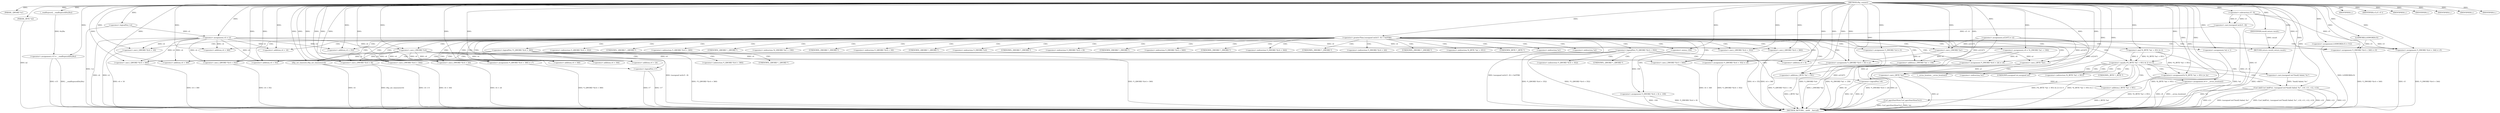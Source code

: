 digraph tftp_connect {  
"1000115" [label = "(METHOD,tftp_connect)" ]
"1000311" [label = "(METHOD_RETURN,__int64 __fastcall)" ]
"1000116" [label = "(PARAM,_QWORD *a1)" ]
"1000117" [label = "(PARAM,_BYTE *a2)" ]
"1000133" [label = "(<operator>.assignment,v15 = __readfsqword(0x28u))" ]
"1000135" [label = "(__readfsqword,__readfsqword(0x28u))" ]
"1000137" [label = "(<operator>.assignment,a1[167] = v2)" ]
"1000143" [label = "(<operator>.logicalNot,!v2)" ]
"1000145" [label = "(IDENTIFIER,L,)" ]
"1000146" [label = "(<operator>.assignment,v4 = v2)" ]
"1000150" [label = "(IDENTIFIER,v5,if ( v5 ))" ]
"1000152" [label = "(IDENTIFIER,L,)" ]
"1000154" [label = "(<operator>.greaterThan,(unsigned int)(v5 - 8) > 0xFFB0)" ]
"1000155" [label = "(<operator>.cast,(unsigned int)(v5 - 8))" ]
"1000157" [label = "(<operator>.subtraction,v5 - 8)" ]
"1000161" [label = "(RETURN,return result;,return result;)" ]
"1000162" [label = "(IDENTIFIER,result,return result;)" ]
"1000165" [label = "(<operator>.assignment,LODWORD(v5) = 512)" ]
"1000166" [label = "(LODWORD,LODWORD(v5))" ]
"1000170" [label = "(<operator>.logicalNot,!*(_QWORD *)(v4 + 352))" ]
"1000172" [label = "(<operator>.cast,(_QWORD *)(v4 + 352))" ]
"1000174" [label = "(<operator>.addition,v4 + 352)" ]
"1000178" [label = "(<operator>.assignment,*(_QWORD *)(v4 + 352) = v6)" ]
"1000180" [label = "(<operator>.cast,(_QWORD *)(v4 + 352))" ]
"1000182" [label = "(<operator>.addition,v4 + 352)" ]
"1000187" [label = "(<operator>.logicalNot,!v6)" ]
"1000189" [label = "(IDENTIFIER,L,)" ]
"1000191" [label = "(<operator>.logicalNot,!*(_QWORD *)(v4 + 360))" ]
"1000193" [label = "(<operator>.cast,(_QWORD *)(v4 + 360))" ]
"1000195" [label = "(<operator>.addition,v4 + 360)" ]
"1000199" [label = "(<operator>.assignment,*(_QWORD *)(v4 + 360) = v7)" ]
"1000201" [label = "(<operator>.cast,(_QWORD *)(v4 + 360))" ]
"1000203" [label = "(<operator>.addition,v4 + 360)" ]
"1000208" [label = "(<operator>.logicalNot,!v7)" ]
"1000210" [label = "(IDENTIFIER,L,)" ]
"1000211" [label = "(<operator>.assignment,v8 = *((_DWORD *)a1 + 156))" ]
"1000214" [label = "(<operator>.addition,(_DWORD *)a1 + 156)" ]
"1000215" [label = "(<operator>.cast,(_DWORD *)a1)" ]
"1000219" [label = "(<operator>.assignment,*(_QWORD *)(v4 + 16) = a1)" ]
"1000221" [label = "(<operator>.cast,(_QWORD *)(v4 + 16))" ]
"1000223" [label = "(<operator>.addition,v4 + 16)" ]
"1000227" [label = "(<operator>.assignment,*(_DWORD *)v4 = 0)" ]
"1000229" [label = "(<operator>.cast,(_DWORD *)v4)" ]
"1000233" [label = "(<operator>.assignment,*(_DWORD *)(v4 + 8) = -100)" ]
"1000235" [label = "(<operator>.cast,(_DWORD *)(v4 + 8))" ]
"1000237" [label = "(<operator>.addition,v4 + 8)" ]
"1000240" [label = "(<operator>.minus,-100)" ]
"1000242" [label = "(<operator>.assignment,*(_DWORD *)(v4 + 340) = v5)" ]
"1000244" [label = "(<operator>.cast,(_DWORD *)(v4 + 340))" ]
"1000246" [label = "(<operator>.addition,v4 + 340)" ]
"1000250" [label = "(<operator>.assignment,*(_DWORD *)(v4 + 344) = v5)" ]
"1000252" [label = "(<operator>.cast,(_DWORD *)(v4 + 344))" ]
"1000254" [label = "(<operator>.addition,v4 + 344)" ]
"1000258" [label = "(<operator>.assignment,*(_DWORD *)(v4 + 24) = v8)" ]
"1000260" [label = "(<operator>.cast,(_DWORD *)(v4 + 24))" ]
"1000262" [label = "(<operator>.addition,v4 + 24)" ]
"1000266" [label = "(tftp_set_timeouts,tftp_set_timeouts(v4))" ]
"1000269" [label = "(<operator>.equals,(*((_BYTE *)a1 + 951) & 2) == 0)" ]
"1000270" [label = "(<operator>.and,*((_BYTE *)a1 + 951) & 2)" ]
"1000272" [label = "(<operator>.addition,(_BYTE *)a1 + 951)" ]
"1000273" [label = "(<operator>.cast,(_BYTE *)a1)" ]
"1000281" [label = "(<operator>.assignment,v9 = __errno_location())" ]
"1000284" [label = "(Curl_failf,Curl_failf(*a1, (unsigned int)\"bind() failed; %s\", v10, v11, v12, v13))" ]
"1000287" [label = "(<operator>.cast,(unsigned int)\"bind() failed; %s\")" ]
"1000294" [label = "(IDENTIFIER,L,)" ]
"1000295" [label = "(<operators>.assignmentOr,*((_BYTE *)a1 + 951) |= 2u)" ]
"1000297" [label = "(<operator>.addition,(_BYTE *)a1 + 951)" ]
"1000298" [label = "(<operator>.cast,(_BYTE *)a1)" ]
"1000303" [label = "(Curl_pgrsStartNow,Curl_pgrsStartNow(*a1))" ]
"1000306" [label = "(<operator>.assignment,*a2 = 1)" ]
"1000310" [label = "(IDENTIFIER,L,)" ]
"1000171" [label = "(<operator>.indirection,*(_QWORD *)(v4 + 352))" ]
"1000173" [label = "(UNKNOWN,_QWORD *,_QWORD *)" ]
"1000179" [label = "(<operator>.indirection,*(_QWORD *)(v4 + 352))" ]
"1000181" [label = "(UNKNOWN,_QWORD *,_QWORD *)" ]
"1000192" [label = "(<operator>.indirection,*(_QWORD *)(v4 + 360))" ]
"1000194" [label = "(UNKNOWN,_QWORD *,_QWORD *)" ]
"1000200" [label = "(<operator>.indirection,*(_QWORD *)(v4 + 360))" ]
"1000202" [label = "(UNKNOWN,_QWORD *,_QWORD *)" ]
"1000213" [label = "(<operator>.indirection,*((_DWORD *)a1 + 156))" ]
"1000216" [label = "(UNKNOWN,_DWORD *,_DWORD *)" ]
"1000220" [label = "(<operator>.indirection,*(_QWORD *)(v4 + 16))" ]
"1000222" [label = "(UNKNOWN,_QWORD *,_QWORD *)" ]
"1000228" [label = "(<operator>.indirection,*(_DWORD *)v4)" ]
"1000230" [label = "(UNKNOWN,_DWORD *,_DWORD *)" ]
"1000234" [label = "(<operator>.indirection,*(_DWORD *)(v4 + 8))" ]
"1000236" [label = "(UNKNOWN,_DWORD *,_DWORD *)" ]
"1000243" [label = "(<operator>.indirection,*(_DWORD *)(v4 + 340))" ]
"1000245" [label = "(UNKNOWN,_DWORD *,_DWORD *)" ]
"1000251" [label = "(<operator>.indirection,*(_DWORD *)(v4 + 344))" ]
"1000253" [label = "(UNKNOWN,_DWORD *,_DWORD *)" ]
"1000259" [label = "(<operator>.indirection,*(_DWORD *)(v4 + 24))" ]
"1000261" [label = "(UNKNOWN,_DWORD *,_DWORD *)" ]
"1000271" [label = "(<operator>.indirection,*((_BYTE *)a1 + 951))" ]
"1000274" [label = "(UNKNOWN,_BYTE *,_BYTE *)" ]
"1000283" [label = "(__errno_location,__errno_location())" ]
"1000285" [label = "(<operator>.indirection,*a1)" ]
"1000288" [label = "(UNKNOWN,unsigned int,unsigned int)" ]
"1000296" [label = "(<operator>.indirection,*((_BYTE *)a1 + 951))" ]
"1000299" [label = "(UNKNOWN,_BYTE *,_BYTE *)" ]
"1000304" [label = "(<operator>.indirection,*a1)" ]
"1000307" [label = "(<operator>.indirection,*a2)" ]
  "1000284" -> "1000311"  [ label = "DDG: (unsigned int)\"bind() failed; %s\""] 
  "1000284" -> "1000311"  [ label = "DDG: Curl_failf(*a1, (unsigned int)\"bind() failed; %s\", v10, v11, v12, v13)"] 
  "1000250" -> "1000311"  [ label = "DDG: *(_DWORD *)(v4 + 344)"] 
  "1000242" -> "1000311"  [ label = "DDG: *(_DWORD *)(v4 + 340)"] 
  "1000266" -> "1000311"  [ label = "DDG: v4"] 
  "1000143" -> "1000311"  [ label = "DDG: !v2"] 
  "1000199" -> "1000311"  [ label = "DDG: *(_QWORD *)(v4 + 360)"] 
  "1000191" -> "1000311"  [ label = "DDG: !*(_QWORD *)(v4 + 360)"] 
  "1000201" -> "1000311"  [ label = "DDG: v4 + 360"] 
  "1000117" -> "1000311"  [ label = "DDG: a2"] 
  "1000306" -> "1000311"  [ label = "DDG: *a2"] 
  "1000221" -> "1000311"  [ label = "DDG: v4 + 16"] 
  "1000165" -> "1000311"  [ label = "DDG: LODWORD(v5)"] 
  "1000258" -> "1000311"  [ label = "DDG: *(_DWORD *)(v4 + 24)"] 
  "1000172" -> "1000311"  [ label = "DDG: v4 + 352"] 
  "1000269" -> "1000311"  [ label = "DDG: (*((_BYTE *)a1 + 951) & 2) == 0"] 
  "1000258" -> "1000311"  [ label = "DDG: v8"] 
  "1000211" -> "1000311"  [ label = "DDG: *((_DWORD *)a1 + 156)"] 
  "1000244" -> "1000311"  [ label = "DDG: v4 + 340"] 
  "1000155" -> "1000311"  [ label = "DDG: v5 - 8"] 
  "1000284" -> "1000311"  [ label = "DDG: v10"] 
  "1000233" -> "1000311"  [ label = "DDG: *(_DWORD *)(v4 + 8)"] 
  "1000297" -> "1000311"  [ label = "DDG: (_BYTE *)a1"] 
  "1000295" -> "1000311"  [ label = "DDG: *((_BYTE *)a1 + 951)"] 
  "1000133" -> "1000311"  [ label = "DDG: v15"] 
  "1000281" -> "1000311"  [ label = "DDG: __errno_location()"] 
  "1000219" -> "1000311"  [ label = "DDG: *(_QWORD *)(v4 + 16)"] 
  "1000269" -> "1000311"  [ label = "DDG: *((_BYTE *)a1 + 951) & 2"] 
  "1000266" -> "1000311"  [ label = "DDG: tftp_set_timeouts(v4)"] 
  "1000284" -> "1000311"  [ label = "DDG: v12"] 
  "1000180" -> "1000311"  [ label = "DDG: v4 + 352"] 
  "1000146" -> "1000311"  [ label = "DDG: v4"] 
  "1000146" -> "1000311"  [ label = "DDG: v2"] 
  "1000154" -> "1000311"  [ label = "DDG: (unsigned int)(v5 - 8)"] 
  "1000281" -> "1000311"  [ label = "DDG: v9"] 
  "1000157" -> "1000311"  [ label = "DDG: v5"] 
  "1000214" -> "1000311"  [ label = "DDG: (_DWORD *)a1"] 
  "1000235" -> "1000311"  [ label = "DDG: v4 + 8"] 
  "1000270" -> "1000311"  [ label = "DDG: *((_BYTE *)a1 + 951)"] 
  "1000303" -> "1000311"  [ label = "DDG: *a1"] 
  "1000137" -> "1000311"  [ label = "DDG: a1[167]"] 
  "1000284" -> "1000311"  [ label = "DDG: v13"] 
  "1000273" -> "1000311"  [ label = "DDG: a1"] 
  "1000170" -> "1000311"  [ label = "DDG: !*(_QWORD *)(v4 + 352)"] 
  "1000284" -> "1000311"  [ label = "DDG: v11"] 
  "1000303" -> "1000311"  [ label = "DDG: Curl_pgrsStartNow(*a1)"] 
  "1000208" -> "1000311"  [ label = "DDG: v7"] 
  "1000187" -> "1000311"  [ label = "DDG: v6"] 
  "1000208" -> "1000311"  [ label = "DDG: !v7"] 
  "1000250" -> "1000311"  [ label = "DDG: v5"] 
  "1000170" -> "1000311"  [ label = "DDG: *(_QWORD *)(v4 + 352)"] 
  "1000133" -> "1000311"  [ label = "DDG: __readfsqword(0x28u)"] 
  "1000191" -> "1000311"  [ label = "DDG: *(_QWORD *)(v4 + 360)"] 
  "1000298" -> "1000311"  [ label = "DDG: a1"] 
  "1000187" -> "1000311"  [ label = "DDG: !v6"] 
  "1000227" -> "1000311"  [ label = "DDG: *(_DWORD *)v4"] 
  "1000272" -> "1000311"  [ label = "DDG: (_BYTE *)a1"] 
  "1000178" -> "1000311"  [ label = "DDG: *(_QWORD *)(v4 + 352)"] 
  "1000252" -> "1000311"  [ label = "DDG: v4 + 344"] 
  "1000193" -> "1000311"  [ label = "DDG: v4 + 360"] 
  "1000260" -> "1000311"  [ label = "DDG: v4 + 24"] 
  "1000154" -> "1000311"  [ label = "DDG: (unsigned int)(v5 - 8) > 0xFFB0"] 
  "1000233" -> "1000311"  [ label = "DDG: -100"] 
  "1000161" -> "1000311"  [ label = "DDG: <RET>"] 
  "1000115" -> "1000116"  [ label = "DDG: "] 
  "1000115" -> "1000117"  [ label = "DDG: "] 
  "1000135" -> "1000133"  [ label = "DDG: 0x28u"] 
  "1000115" -> "1000133"  [ label = "DDG: "] 
  "1000115" -> "1000135"  [ label = "DDG: "] 
  "1000115" -> "1000137"  [ label = "DDG: "] 
  "1000115" -> "1000143"  [ label = "DDG: "] 
  "1000115" -> "1000145"  [ label = "DDG: "] 
  "1000143" -> "1000146"  [ label = "DDG: v2"] 
  "1000115" -> "1000146"  [ label = "DDG: "] 
  "1000115" -> "1000150"  [ label = "DDG: "] 
  "1000115" -> "1000152"  [ label = "DDG: "] 
  "1000155" -> "1000154"  [ label = "DDG: v5 - 8"] 
  "1000157" -> "1000155"  [ label = "DDG: v5"] 
  "1000157" -> "1000155"  [ label = "DDG: 8"] 
  "1000115" -> "1000157"  [ label = "DDG: "] 
  "1000115" -> "1000154"  [ label = "DDG: "] 
  "1000162" -> "1000161"  [ label = "DDG: result"] 
  "1000115" -> "1000161"  [ label = "DDG: "] 
  "1000115" -> "1000162"  [ label = "DDG: "] 
  "1000115" -> "1000165"  [ label = "DDG: "] 
  "1000115" -> "1000166"  [ label = "DDG: "] 
  "1000146" -> "1000172"  [ label = "DDG: v4"] 
  "1000115" -> "1000172"  [ label = "DDG: "] 
  "1000146" -> "1000174"  [ label = "DDG: v4"] 
  "1000115" -> "1000174"  [ label = "DDG: "] 
  "1000115" -> "1000178"  [ label = "DDG: "] 
  "1000115" -> "1000180"  [ label = "DDG: "] 
  "1000146" -> "1000180"  [ label = "DDG: v4"] 
  "1000115" -> "1000182"  [ label = "DDG: "] 
  "1000146" -> "1000182"  [ label = "DDG: v4"] 
  "1000115" -> "1000187"  [ label = "DDG: "] 
  "1000115" -> "1000189"  [ label = "DDG: "] 
  "1000115" -> "1000193"  [ label = "DDG: "] 
  "1000146" -> "1000193"  [ label = "DDG: v4"] 
  "1000115" -> "1000195"  [ label = "DDG: "] 
  "1000146" -> "1000195"  [ label = "DDG: v4"] 
  "1000115" -> "1000199"  [ label = "DDG: "] 
  "1000115" -> "1000201"  [ label = "DDG: "] 
  "1000146" -> "1000201"  [ label = "DDG: v4"] 
  "1000115" -> "1000203"  [ label = "DDG: "] 
  "1000146" -> "1000203"  [ label = "DDG: v4"] 
  "1000115" -> "1000208"  [ label = "DDG: "] 
  "1000115" -> "1000210"  [ label = "DDG: "] 
  "1000115" -> "1000211"  [ label = "DDG: "] 
  "1000215" -> "1000214"  [ label = "DDG: a1"] 
  "1000137" -> "1000215"  [ label = "DDG: a1[167]"] 
  "1000115" -> "1000215"  [ label = "DDG: "] 
  "1000115" -> "1000214"  [ label = "DDG: "] 
  "1000215" -> "1000219"  [ label = "DDG: a1"] 
  "1000137" -> "1000219"  [ label = "DDG: a1[167]"] 
  "1000115" -> "1000219"  [ label = "DDG: "] 
  "1000115" -> "1000221"  [ label = "DDG: "] 
  "1000146" -> "1000221"  [ label = "DDG: v4"] 
  "1000115" -> "1000223"  [ label = "DDG: "] 
  "1000146" -> "1000223"  [ label = "DDG: v4"] 
  "1000115" -> "1000227"  [ label = "DDG: "] 
  "1000115" -> "1000229"  [ label = "DDG: "] 
  "1000146" -> "1000229"  [ label = "DDG: v4"] 
  "1000240" -> "1000233"  [ label = "DDG: 100"] 
  "1000229" -> "1000235"  [ label = "DDG: v4"] 
  "1000115" -> "1000235"  [ label = "DDG: "] 
  "1000229" -> "1000237"  [ label = "DDG: v4"] 
  "1000115" -> "1000237"  [ label = "DDG: "] 
  "1000115" -> "1000240"  [ label = "DDG: "] 
  "1000166" -> "1000242"  [ label = "DDG: v5"] 
  "1000157" -> "1000242"  [ label = "DDG: v5"] 
  "1000115" -> "1000242"  [ label = "DDG: "] 
  "1000115" -> "1000244"  [ label = "DDG: "] 
  "1000229" -> "1000244"  [ label = "DDG: v4"] 
  "1000115" -> "1000246"  [ label = "DDG: "] 
  "1000229" -> "1000246"  [ label = "DDG: v4"] 
  "1000115" -> "1000250"  [ label = "DDG: "] 
  "1000166" -> "1000250"  [ label = "DDG: v5"] 
  "1000157" -> "1000250"  [ label = "DDG: v5"] 
  "1000115" -> "1000252"  [ label = "DDG: "] 
  "1000229" -> "1000252"  [ label = "DDG: v4"] 
  "1000115" -> "1000254"  [ label = "DDG: "] 
  "1000229" -> "1000254"  [ label = "DDG: v4"] 
  "1000211" -> "1000258"  [ label = "DDG: v8"] 
  "1000115" -> "1000258"  [ label = "DDG: "] 
  "1000115" -> "1000260"  [ label = "DDG: "] 
  "1000229" -> "1000260"  [ label = "DDG: v4"] 
  "1000115" -> "1000262"  [ label = "DDG: "] 
  "1000229" -> "1000262"  [ label = "DDG: v4"] 
  "1000115" -> "1000266"  [ label = "DDG: "] 
  "1000229" -> "1000266"  [ label = "DDG: v4"] 
  "1000270" -> "1000269"  [ label = "DDG: *((_BYTE *)a1 + 951)"] 
  "1000270" -> "1000269"  [ label = "DDG: 2"] 
  "1000273" -> "1000272"  [ label = "DDG: a1"] 
  "1000137" -> "1000273"  [ label = "DDG: a1[167]"] 
  "1000115" -> "1000273"  [ label = "DDG: "] 
  "1000215" -> "1000273"  [ label = "DDG: a1"] 
  "1000115" -> "1000272"  [ label = "DDG: "] 
  "1000115" -> "1000270"  [ label = "DDG: "] 
  "1000115" -> "1000269"  [ label = "DDG: "] 
  "1000115" -> "1000281"  [ label = "DDG: "] 
  "1000287" -> "1000284"  [ label = "DDG: \"bind() failed; %s\""] 
  "1000115" -> "1000287"  [ label = "DDG: "] 
  "1000115" -> "1000284"  [ label = "DDG: "] 
  "1000115" -> "1000294"  [ label = "DDG: "] 
  "1000115" -> "1000295"  [ label = "DDG: "] 
  "1000270" -> "1000295"  [ label = "DDG: *((_BYTE *)a1 + 951)"] 
  "1000298" -> "1000297"  [ label = "DDG: a1"] 
  "1000137" -> "1000298"  [ label = "DDG: a1[167]"] 
  "1000273" -> "1000298"  [ label = "DDG: a1"] 
  "1000115" -> "1000298"  [ label = "DDG: "] 
  "1000115" -> "1000297"  [ label = "DDG: "] 
  "1000284" -> "1000303"  [ label = "DDG: *a1"] 
  "1000115" -> "1000306"  [ label = "DDG: "] 
  "1000115" -> "1000310"  [ label = "DDG: "] 
  "1000154" -> "1000174"  [ label = "CDG: "] 
  "1000154" -> "1000173"  [ label = "CDG: "] 
  "1000154" -> "1000172"  [ label = "CDG: "] 
  "1000154" -> "1000171"  [ label = "CDG: "] 
  "1000154" -> "1000170"  [ label = "CDG: "] 
  "1000154" -> "1000161"  [ label = "CDG: "] 
  "1000154" -> "1000192"  [ label = "CDG: "] 
  "1000154" -> "1000191"  [ label = "CDG: "] 
  "1000154" -> "1000195"  [ label = "CDG: "] 
  "1000154" -> "1000194"  [ label = "CDG: "] 
  "1000154" -> "1000193"  [ label = "CDG: "] 
  "1000154" -> "1000223"  [ label = "CDG: "] 
  "1000154" -> "1000222"  [ label = "CDG: "] 
  "1000154" -> "1000221"  [ label = "CDG: "] 
  "1000154" -> "1000220"  [ label = "CDG: "] 
  "1000154" -> "1000219"  [ label = "CDG: "] 
  "1000154" -> "1000216"  [ label = "CDG: "] 
  "1000154" -> "1000215"  [ label = "CDG: "] 
  "1000154" -> "1000214"  [ label = "CDG: "] 
  "1000154" -> "1000213"  [ label = "CDG: "] 
  "1000154" -> "1000211"  [ label = "CDG: "] 
  "1000154" -> "1000240"  [ label = "CDG: "] 
  "1000154" -> "1000237"  [ label = "CDG: "] 
  "1000154" -> "1000236"  [ label = "CDG: "] 
  "1000154" -> "1000235"  [ label = "CDG: "] 
  "1000154" -> "1000234"  [ label = "CDG: "] 
  "1000154" -> "1000233"  [ label = "CDG: "] 
  "1000154" -> "1000230"  [ label = "CDG: "] 
  "1000154" -> "1000229"  [ label = "CDG: "] 
  "1000154" -> "1000228"  [ label = "CDG: "] 
  "1000154" -> "1000227"  [ label = "CDG: "] 
  "1000154" -> "1000254"  [ label = "CDG: "] 
  "1000154" -> "1000253"  [ label = "CDG: "] 
  "1000154" -> "1000252"  [ label = "CDG: "] 
  "1000154" -> "1000251"  [ label = "CDG: "] 
  "1000154" -> "1000250"  [ label = "CDG: "] 
  "1000154" -> "1000246"  [ label = "CDG: "] 
  "1000154" -> "1000245"  [ label = "CDG: "] 
  "1000154" -> "1000244"  [ label = "CDG: "] 
  "1000154" -> "1000243"  [ label = "CDG: "] 
  "1000154" -> "1000242"  [ label = "CDG: "] 
  "1000154" -> "1000272"  [ label = "CDG: "] 
  "1000154" -> "1000271"  [ label = "CDG: "] 
  "1000154" -> "1000270"  [ label = "CDG: "] 
  "1000154" -> "1000269"  [ label = "CDG: "] 
  "1000154" -> "1000266"  [ label = "CDG: "] 
  "1000154" -> "1000262"  [ label = "CDG: "] 
  "1000154" -> "1000261"  [ label = "CDG: "] 
  "1000154" -> "1000260"  [ label = "CDG: "] 
  "1000154" -> "1000259"  [ label = "CDG: "] 
  "1000154" -> "1000258"  [ label = "CDG: "] 
  "1000154" -> "1000274"  [ label = "CDG: "] 
  "1000154" -> "1000273"  [ label = "CDG: "] 
  "1000154" -> "1000304"  [ label = "CDG: "] 
  "1000154" -> "1000303"  [ label = "CDG: "] 
  "1000154" -> "1000307"  [ label = "CDG: "] 
  "1000154" -> "1000306"  [ label = "CDG: "] 
  "1000170" -> "1000187"  [ label = "CDG: "] 
  "1000170" -> "1000182"  [ label = "CDG: "] 
  "1000170" -> "1000181"  [ label = "CDG: "] 
  "1000170" -> "1000180"  [ label = "CDG: "] 
  "1000170" -> "1000179"  [ label = "CDG: "] 
  "1000170" -> "1000178"  [ label = "CDG: "] 
  "1000191" -> "1000208"  [ label = "CDG: "] 
  "1000191" -> "1000203"  [ label = "CDG: "] 
  "1000191" -> "1000202"  [ label = "CDG: "] 
  "1000191" -> "1000201"  [ label = "CDG: "] 
  "1000191" -> "1000200"  [ label = "CDG: "] 
  "1000191" -> "1000199"  [ label = "CDG: "] 
  "1000269" -> "1000288"  [ label = "CDG: "] 
  "1000269" -> "1000287"  [ label = "CDG: "] 
  "1000269" -> "1000285"  [ label = "CDG: "] 
  "1000269" -> "1000284"  [ label = "CDG: "] 
  "1000269" -> "1000283"  [ label = "CDG: "] 
  "1000269" -> "1000281"  [ label = "CDG: "] 
  "1000269" -> "1000299"  [ label = "CDG: "] 
  "1000269" -> "1000298"  [ label = "CDG: "] 
  "1000269" -> "1000297"  [ label = "CDG: "] 
  "1000269" -> "1000296"  [ label = "CDG: "] 
  "1000269" -> "1000295"  [ label = "CDG: "] 
}
